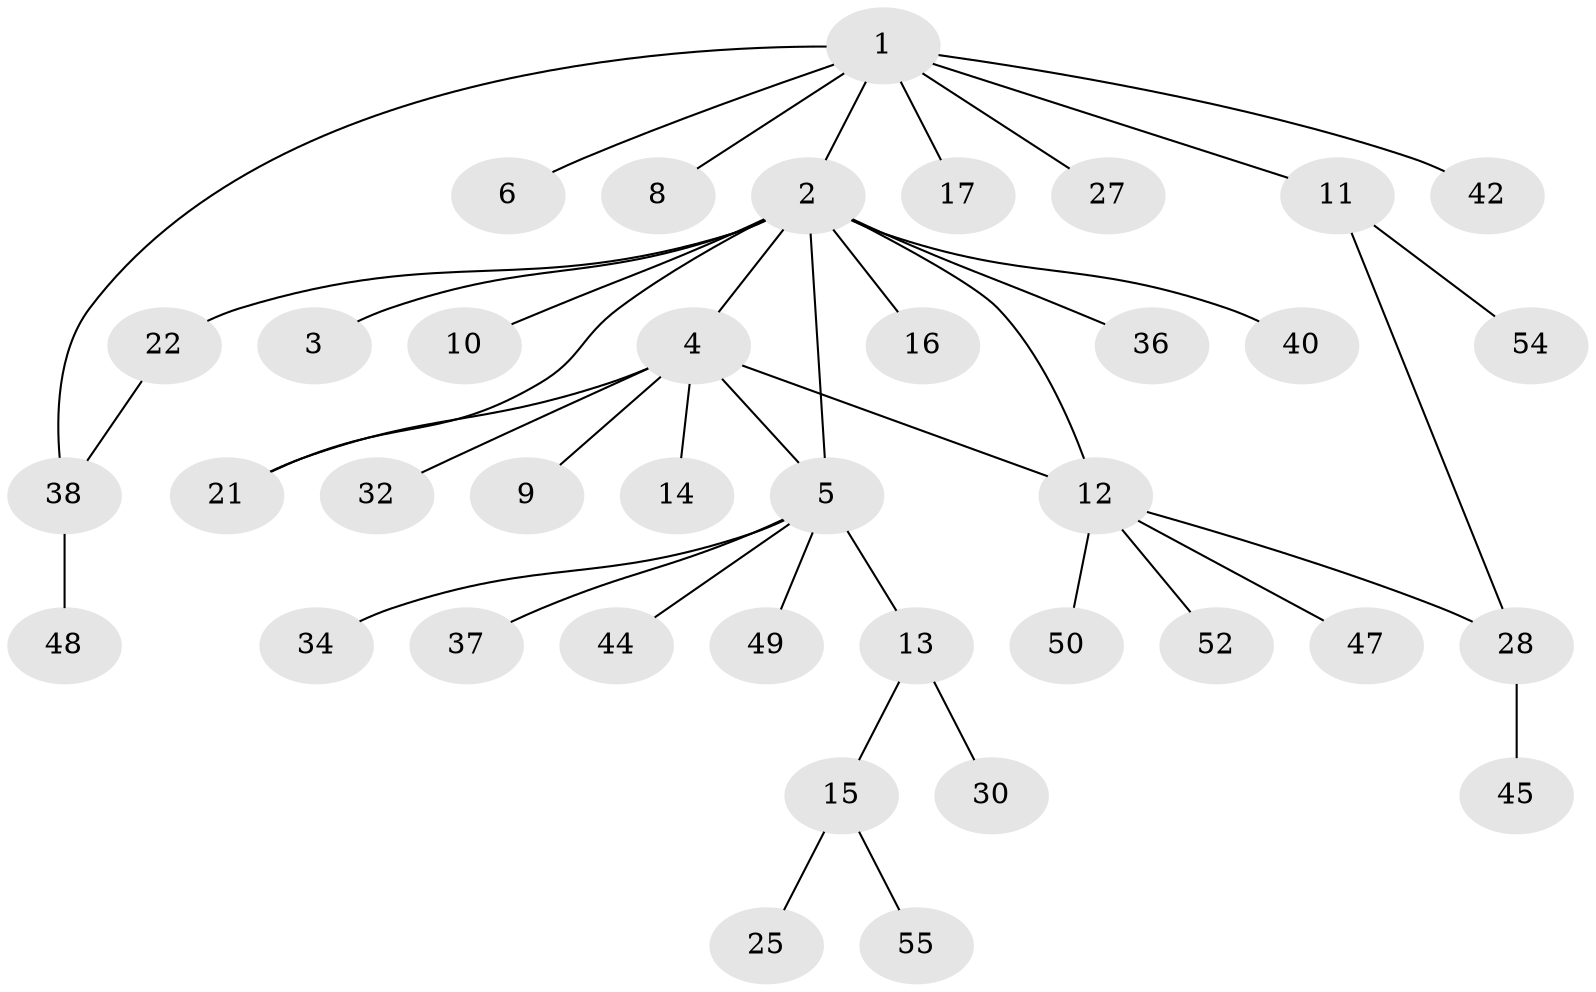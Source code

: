 // original degree distribution, {9: 0.01818181818181818, 11: 0.01818181818181818, 2: 0.21818181818181817, 8: 0.03636363636363636, 1: 0.6, 3: 0.03636363636363636, 7: 0.01818181818181818, 4: 0.05454545454545454}
// Generated by graph-tools (version 1.1) at 2025/41/03/06/25 10:41:49]
// undirected, 38 vertices, 42 edges
graph export_dot {
graph [start="1"]
  node [color=gray90,style=filled];
  1 [super="+20"];
  2 [super="+51"];
  3 [super="+43"];
  4 [super="+7"];
  5 [super="+18"];
  6;
  8 [super="+24"];
  9;
  10 [super="+41"];
  11 [super="+29"];
  12 [super="+23"];
  13;
  14;
  15 [super="+26"];
  16 [super="+19"];
  17 [super="+53"];
  21 [super="+33"];
  22;
  25;
  27;
  28 [super="+31"];
  30 [super="+35"];
  32;
  34;
  36;
  37 [super="+46"];
  38 [super="+39"];
  40;
  42;
  44;
  45;
  47;
  48;
  49;
  50;
  52;
  54;
  55;
  1 -- 2;
  1 -- 6;
  1 -- 8;
  1 -- 11;
  1 -- 17;
  1 -- 27;
  1 -- 38;
  1 -- 42;
  2 -- 3;
  2 -- 4;
  2 -- 5;
  2 -- 10;
  2 -- 16;
  2 -- 21;
  2 -- 22;
  2 -- 36;
  2 -- 40;
  2 -- 12;
  4 -- 5;
  4 -- 9;
  4 -- 12;
  4 -- 14;
  4 -- 32;
  4 -- 21;
  5 -- 13;
  5 -- 34;
  5 -- 37;
  5 -- 44;
  5 -- 49;
  11 -- 54;
  11 -- 28;
  12 -- 28;
  12 -- 47;
  12 -- 50;
  12 -- 52;
  13 -- 15;
  13 -- 30;
  15 -- 25;
  15 -- 55;
  22 -- 38;
  28 -- 45;
  38 -- 48;
}
